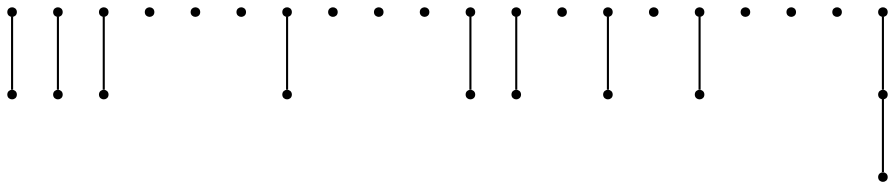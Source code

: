 graph {
  node [shape=point,comment="{\"directed\":false,\"doi\":\"10.1007/978-3-642-00219-9_18\",\"figure\":\"3 (1)\"}"]

  v0 [pos="1487.1392613610556,1194.4233678829305"]
  v1 [pos="1379.4549662745276,1413.8947787383106"]
  v2 [pos="1702.482655795785,1194.4441019416577"]
  v3 [pos="1648.6468708127043,1194.4441019416577"]
  v4 [pos="1702.486855085506,1413.8947787383106"]
  v5 [pos="1648.6509428512218,1413.8907082482538"]
  v6 [pos="1594.8109585784202,1194.4400314516008"]
  v7 [pos="1594.8151578681413,1413.8947787383106"]
  v8 [pos="1540.975046344136,1194.4441019416577"]
  v9 [pos="1540.9834449235782,1413.8947787383106"]
  v10 [pos="1433.3075484164924,1194.4233678829305"]
  v11 [pos="1487.1308627816134,1413.8907082482538"]
  v12 [pos="1433.2908785088116,1413.8947787383106"]
  v13 [pos="1379.4716361822084,1194.4191701900595"]
  v14 [pos="1325.6316519094066,1194.4191701900595"]
  v15 [pos="1271.7999389648437,1194.4191701900595"]
  v16 [pos="1271.783269057163,1413.8947787383104"]
  v17 [pos="1325.6190540402433,1413.8947787383106"]
  v18 [pos="1143.5545216405114,1413.8947787383106"]
  v19 [pos="1089.7312072753905,1194.4107748043175"]
  v20 [pos="1143.5671195096747,1194.4107748043175"]
  v21 [pos="1089.718736657431,1413.8947787383106"]
  v22 [pos="1035.8952950411065,1194.4107748043175"]
  v23 [pos="1035.8786251334257,1413.8947787383106"]
  v24 [pos="982.0553107683048,1194.4107748043175"]
  v25 [pos="982.0427765247433,1413.8947787383104"]
  v26 [pos="928.206927916061,1413.8907082482538"]
  v27 [pos="874.3877492150594,1194.4191701900595"]
  v28 [pos="928.2235978237418,1194.4191701900595"]
  v29 [pos="820.547701316656,1194.4191701900595"]

  v29 -- v27 [id="-2",pos="820.547701316656,1194.4191701900595 874.3877492150594,1194.4191701900595 874.3877492150594,1194.4191701900595 874.3877492150594,1194.4191701900595"]
  v27 -- v28 [id="-3",pos="874.3877492150594,1194.4191701900595 928.2235978237418,1194.4191701900595 928.2235978237418,1194.4191701900595 928.2235978237418,1194.4191701900595"]
  v24 -- v22 [id="-6",pos="982.0553107683048,1194.4107748043175 1035.8952950411065,1194.4107748043175 1035.8952950411065,1194.4107748043175 1035.8952950411065,1194.4107748043175"]
  v19 -- v20 [id="-12",pos="1089.7312072753905,1194.4107748043175 1143.5671195096747,1194.4107748043175 1143.5671195096747,1194.4107748043175 1143.5671195096747,1194.4107748043175"]
  v16 -- v17 [id="-14",pos="1271.783269057163,1413.8947787383104 1325.6190540402433,1413.8947787383106 1325.6190540402433,1413.8947787383106 1325.6190540402433,1413.8947787383106"]
  v14 -- v15 [id="-15",pos="1325.6316519094066,1194.4191701900595 1271.7999389648437,1194.4191701900595 1271.7999389648437,1194.4191701900595 1271.7999389648437,1194.4191701900595"]
  v1 -- v12 [id="-16",pos="1379.4549662745276,1413.8947787383106 1433.2908785088116,1413.8947787383106 1433.2908785088116,1413.8947787383106 1433.2908785088116,1413.8947787383106"]
  v0 -- v10 [id="-21",pos="1487.1392613610556,1194.4233678829305 1433.3075484164924,1194.4233678829305 1433.3075484164924,1194.4233678829305 1433.3075484164924,1194.4233678829305"]
  v9 -- v7 [id="-22",pos="1540.9834449235782,1413.8947787383106 1594.8151578681413,1413.8947787383106 1594.8151578681413,1413.8947787383106 1594.8151578681413,1413.8947787383106"]
  v2 -- v3 [id="-31",pos="1702.482655795785,1194.4441019416577 1648.6468708127043,1194.4441019416577 1648.6468708127043,1194.4441019416577 1648.6468708127043,1194.4441019416577"]
}